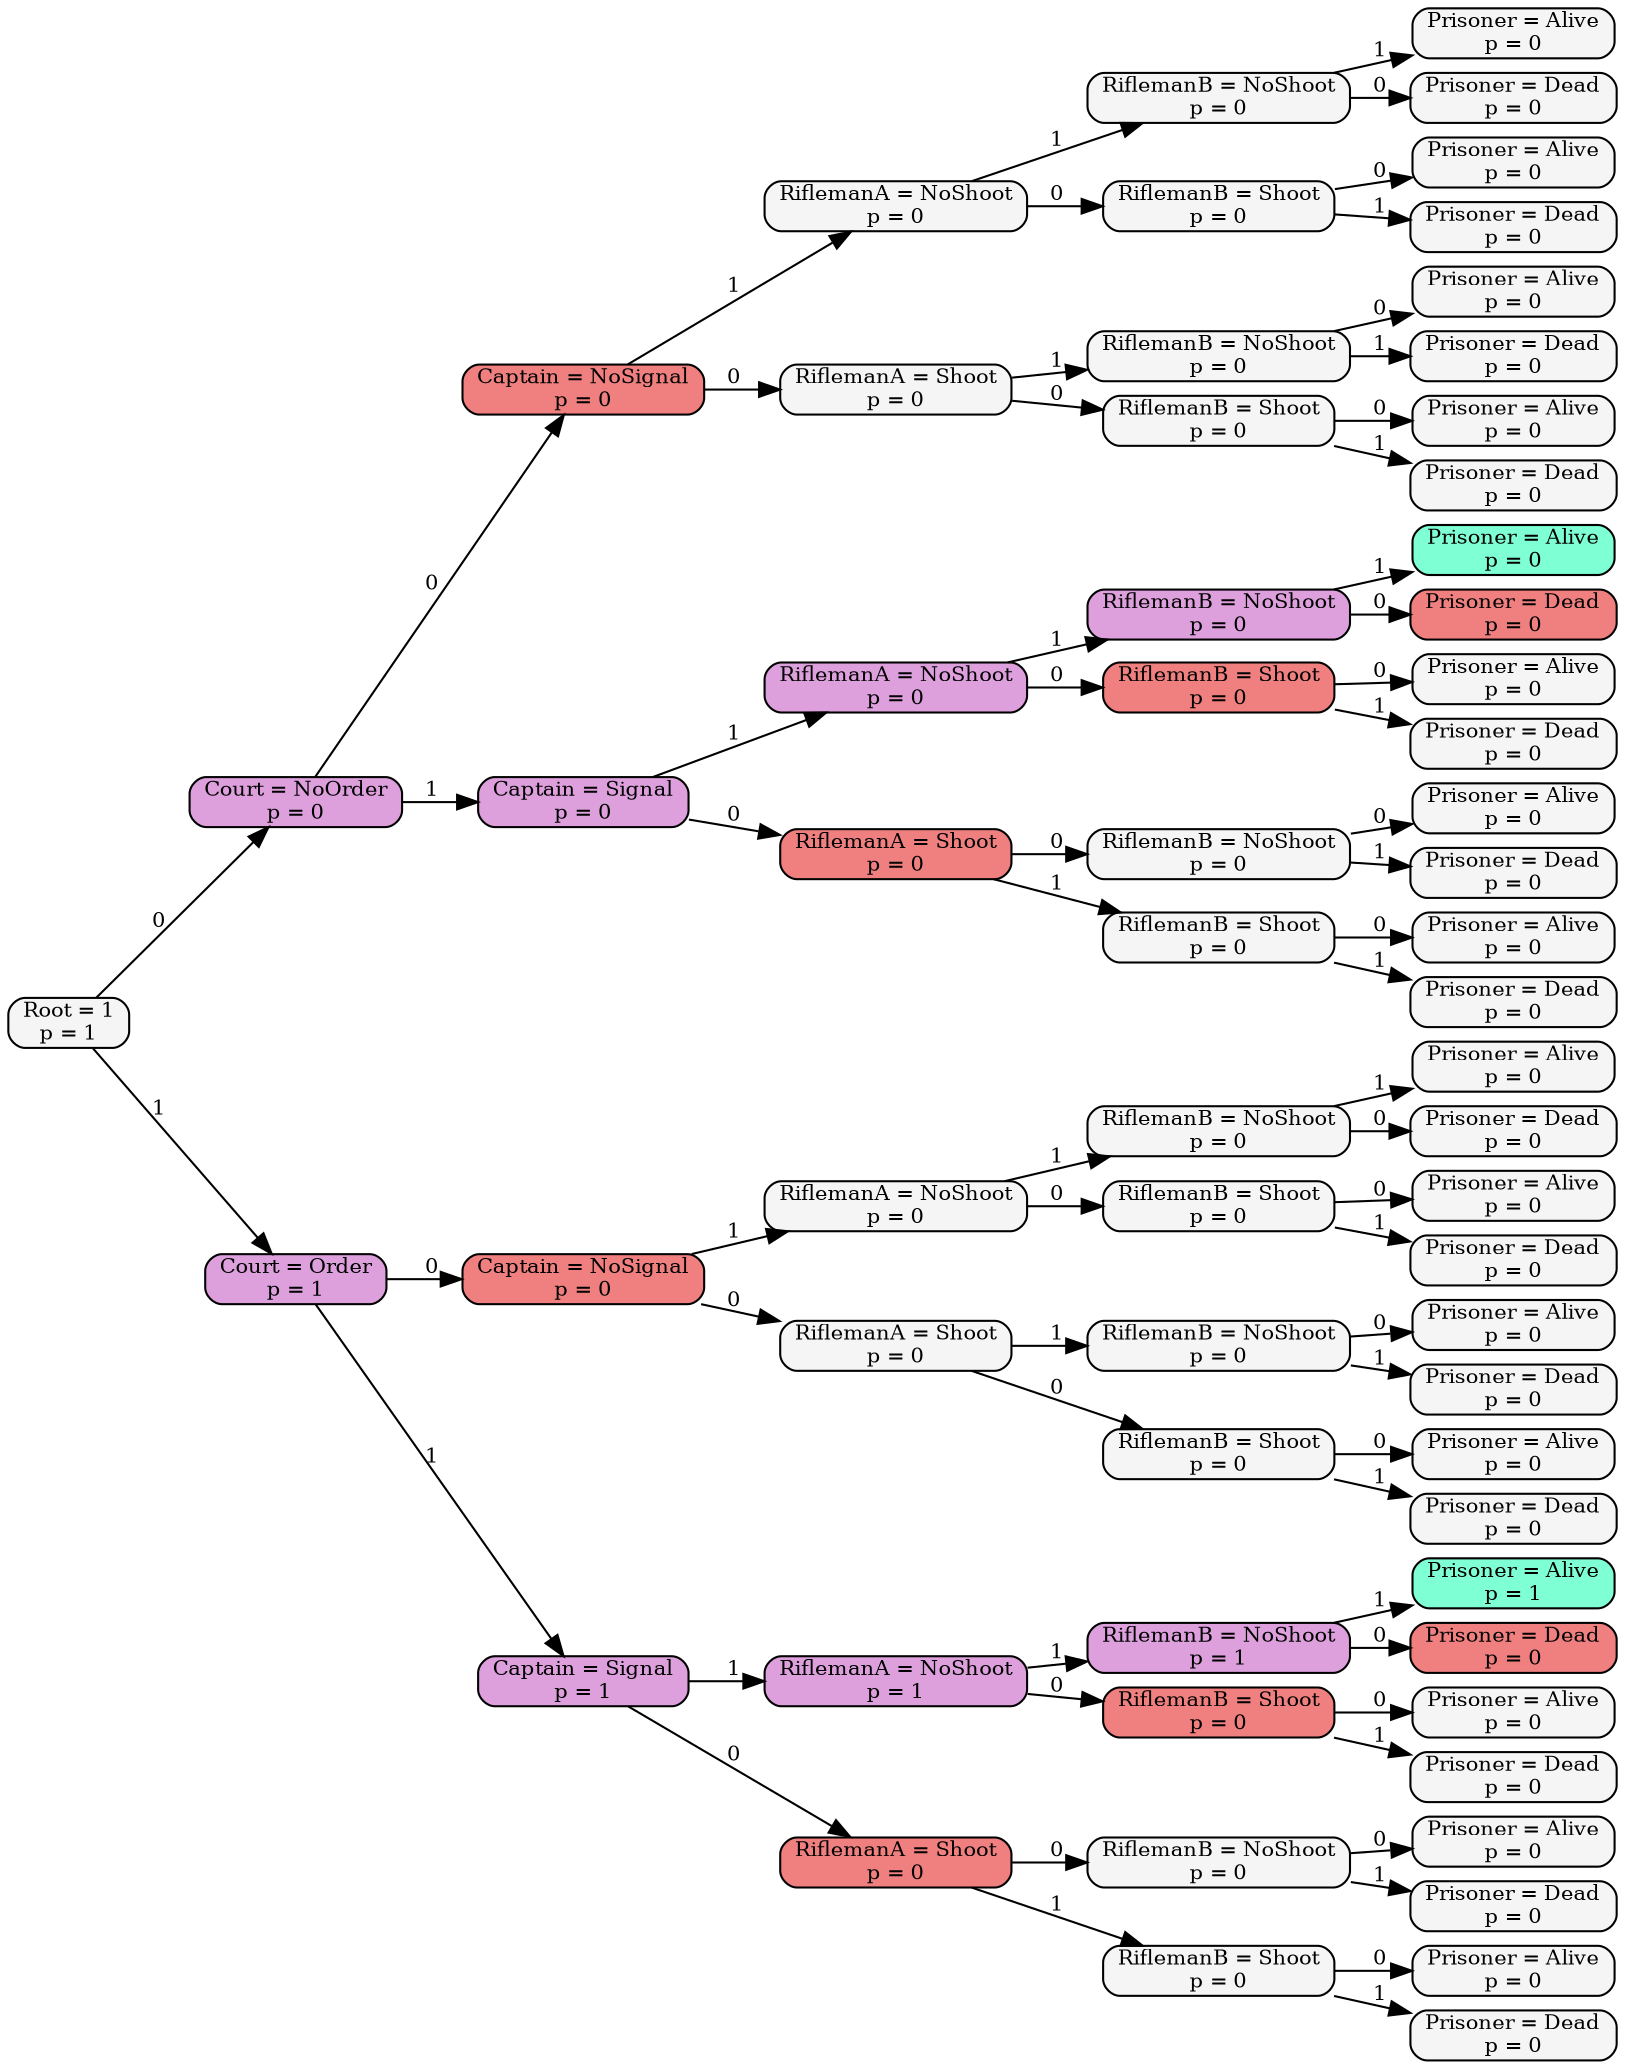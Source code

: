 digraph g {
	graph [bgcolor=White nodesep=0.1 rankdir=LR ranksep=0.3 sep=0]
	node [fontsize=10 height=0.1 margin="0.1, 0.02" shape=box style=rounded width=0.5]
	edge [fontsize=10]
	63 [label="Root = 1
p = 1" fillcolor=WhiteSmoke style="filled, rounded"]
	31 [label="Court = NoOrder
p = 0" fillcolor=Plum style="filled, rounded"]
	15 [label="Captain = NoSignal
p = 0" fillcolor=LightCoral style="filled, rounded"]
	7 [label="RiflemanA = NoShoot
p = 0" fillcolor=WhiteSmoke style="filled, rounded"]
	3 [label="RiflemanB = NoShoot
p = 0" fillcolor=WhiteSmoke style="filled, rounded"]
	1 [label="Prisoner = Alive
p = 0" fillcolor=WhiteSmoke style="filled, rounded"]
	3 -> 1 [label=1]
	2 [label="Prisoner = Dead
p = 0" fillcolor=WhiteSmoke style="filled, rounded"]
	3 -> 2 [label=0]
	7 -> 3 [label=1]
	6 [label="RiflemanB = Shoot
p = 0" fillcolor=WhiteSmoke style="filled, rounded"]
	4 [label="Prisoner = Alive
p = 0" fillcolor=WhiteSmoke style="filled, rounded"]
	6 -> 4 [label=0]
	5 [label="Prisoner = Dead
p = 0" fillcolor=WhiteSmoke style="filled, rounded"]
	6 -> 5 [label=1]
	7 -> 6 [label=0]
	15 -> 7 [label=1]
	14 [label="RiflemanA = Shoot
p = 0" fillcolor=WhiteSmoke style="filled, rounded"]
	10 [label="RiflemanB = NoShoot
p = 0" fillcolor=WhiteSmoke style="filled, rounded"]
	8 [label="Prisoner = Alive
p = 0" fillcolor=WhiteSmoke style="filled, rounded"]
	10 -> 8 [label=0]
	9 [label="Prisoner = Dead
p = 0" fillcolor=WhiteSmoke style="filled, rounded"]
	10 -> 9 [label=1]
	14 -> 10 [label=1]
	13 [label="RiflemanB = Shoot
p = 0" fillcolor=WhiteSmoke style="filled, rounded"]
	11 [label="Prisoner = Alive
p = 0" fillcolor=WhiteSmoke style="filled, rounded"]
	13 -> 11 [label=0]
	12 [label="Prisoner = Dead
p = 0" fillcolor=WhiteSmoke style="filled, rounded"]
	13 -> 12 [label=1]
	14 -> 13 [label=0]
	15 -> 14 [label=0]
	31 -> 15 [label=0]
	30 [label="Captain = Signal
p = 0" fillcolor=Plum style="filled, rounded"]
	22 [label="RiflemanA = NoShoot
p = 0" fillcolor=Plum style="filled, rounded"]
	18 [label="RiflemanB = NoShoot
p = 0" fillcolor=Plum style="filled, rounded"]
	16 [label="Prisoner = Alive
p = 0" fillcolor=AquaMarine style="filled, rounded"]
	18 -> 16 [label=1]
	17 [label="Prisoner = Dead
p = 0" fillcolor=LightCoral style="filled, rounded"]
	18 -> 17 [label=0]
	22 -> 18 [label=1]
	21 [label="RiflemanB = Shoot
p = 0" fillcolor=LightCoral style="filled, rounded"]
	19 [label="Prisoner = Alive
p = 0" fillcolor=WhiteSmoke style="filled, rounded"]
	21 -> 19 [label=0]
	20 [label="Prisoner = Dead
p = 0" fillcolor=WhiteSmoke style="filled, rounded"]
	21 -> 20 [label=1]
	22 -> 21 [label=0]
	30 -> 22 [label=1]
	29 [label="RiflemanA = Shoot
p = 0" fillcolor=LightCoral style="filled, rounded"]
	25 [label="RiflemanB = NoShoot
p = 0" fillcolor=WhiteSmoke style="filled, rounded"]
	23 [label="Prisoner = Alive
p = 0" fillcolor=WhiteSmoke style="filled, rounded"]
	25 -> 23 [label=0]
	24 [label="Prisoner = Dead
p = 0" fillcolor=WhiteSmoke style="filled, rounded"]
	25 -> 24 [label=1]
	29 -> 25 [label=0]
	28 [label="RiflemanB = Shoot
p = 0" fillcolor=WhiteSmoke style="filled, rounded"]
	26 [label="Prisoner = Alive
p = 0" fillcolor=WhiteSmoke style="filled, rounded"]
	28 -> 26 [label=0]
	27 [label="Prisoner = Dead
p = 0" fillcolor=WhiteSmoke style="filled, rounded"]
	28 -> 27 [label=1]
	29 -> 28 [label=1]
	30 -> 29 [label=0]
	31 -> 30 [label=1]
	63 -> 31 [label=0]
	62 [label="Court = Order
p = 1" fillcolor=Plum style="filled, rounded"]
	46 [label="Captain = NoSignal
p = 0" fillcolor=LightCoral style="filled, rounded"]
	38 [label="RiflemanA = NoShoot
p = 0" fillcolor=WhiteSmoke style="filled, rounded"]
	34 [label="RiflemanB = NoShoot
p = 0" fillcolor=WhiteSmoke style="filled, rounded"]
	32 [label="Prisoner = Alive
p = 0" fillcolor=WhiteSmoke style="filled, rounded"]
	34 -> 32 [label=1]
	33 [label="Prisoner = Dead
p = 0" fillcolor=WhiteSmoke style="filled, rounded"]
	34 -> 33 [label=0]
	38 -> 34 [label=1]
	37 [label="RiflemanB = Shoot
p = 0" fillcolor=WhiteSmoke style="filled, rounded"]
	35 [label="Prisoner = Alive
p = 0" fillcolor=WhiteSmoke style="filled, rounded"]
	37 -> 35 [label=0]
	36 [label="Prisoner = Dead
p = 0" fillcolor=WhiteSmoke style="filled, rounded"]
	37 -> 36 [label=1]
	38 -> 37 [label=0]
	46 -> 38 [label=1]
	45 [label="RiflemanA = Shoot
p = 0" fillcolor=WhiteSmoke style="filled, rounded"]
	41 [label="RiflemanB = NoShoot
p = 0" fillcolor=WhiteSmoke style="filled, rounded"]
	39 [label="Prisoner = Alive
p = 0" fillcolor=WhiteSmoke style="filled, rounded"]
	41 -> 39 [label=0]
	40 [label="Prisoner = Dead
p = 0" fillcolor=WhiteSmoke style="filled, rounded"]
	41 -> 40 [label=1]
	45 -> 41 [label=1]
	44 [label="RiflemanB = Shoot
p = 0" fillcolor=WhiteSmoke style="filled, rounded"]
	42 [label="Prisoner = Alive
p = 0" fillcolor=WhiteSmoke style="filled, rounded"]
	44 -> 42 [label=0]
	43 [label="Prisoner = Dead
p = 0" fillcolor=WhiteSmoke style="filled, rounded"]
	44 -> 43 [label=1]
	45 -> 44 [label=0]
	46 -> 45 [label=0]
	62 -> 46 [label=0]
	61 [label="Captain = Signal
p = 1" fillcolor=Plum style="filled, rounded"]
	53 [label="RiflemanA = NoShoot
p = 1" fillcolor=Plum style="filled, rounded"]
	49 [label="RiflemanB = NoShoot
p = 1" fillcolor=Plum style="filled, rounded"]
	47 [label="Prisoner = Alive
p = 1" fillcolor=AquaMarine style="filled, rounded"]
	49 -> 47 [label=1]
	48 [label="Prisoner = Dead
p = 0" fillcolor=LightCoral style="filled, rounded"]
	49 -> 48 [label=0]
	53 -> 49 [label=1]
	52 [label="RiflemanB = Shoot
p = 0" fillcolor=LightCoral style="filled, rounded"]
	50 [label="Prisoner = Alive
p = 0" fillcolor=WhiteSmoke style="filled, rounded"]
	52 -> 50 [label=0]
	51 [label="Prisoner = Dead
p = 0" fillcolor=WhiteSmoke style="filled, rounded"]
	52 -> 51 [label=1]
	53 -> 52 [label=0]
	61 -> 53 [label=1]
	60 [label="RiflemanA = Shoot
p = 0" fillcolor=LightCoral style="filled, rounded"]
	56 [label="RiflemanB = NoShoot
p = 0" fillcolor=WhiteSmoke style="filled, rounded"]
	54 [label="Prisoner = Alive
p = 0" fillcolor=WhiteSmoke style="filled, rounded"]
	56 -> 54 [label=0]
	55 [label="Prisoner = Dead
p = 0" fillcolor=WhiteSmoke style="filled, rounded"]
	56 -> 55 [label=1]
	60 -> 56 [label=0]
	59 [label="RiflemanB = Shoot
p = 0" fillcolor=WhiteSmoke style="filled, rounded"]
	57 [label="Prisoner = Alive
p = 0" fillcolor=WhiteSmoke style="filled, rounded"]
	59 -> 57 [label=0]
	58 [label="Prisoner = Dead
p = 0" fillcolor=WhiteSmoke style="filled, rounded"]
	59 -> 58 [label=1]
	60 -> 59 [label=1]
	61 -> 60 [label=0]
	62 -> 61 [label=1]
	63 -> 62 [label=1]
}
